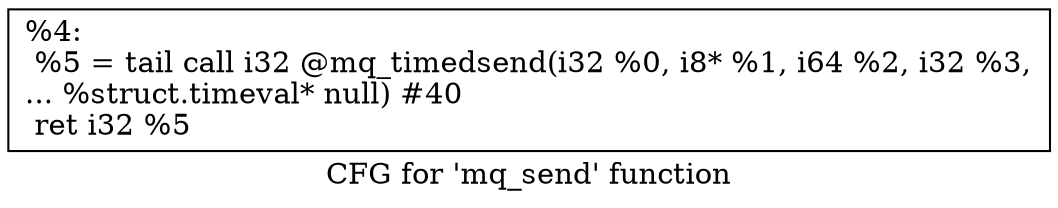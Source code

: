 digraph "CFG for 'mq_send' function" {
	label="CFG for 'mq_send' function";

	Node0x1c32740 [shape=record,label="{%4:\l  %5 = tail call i32 @mq_timedsend(i32 %0, i8* %1, i64 %2, i32 %3,\l... %struct.timeval* null) #40\l  ret i32 %5\l}"];
}

